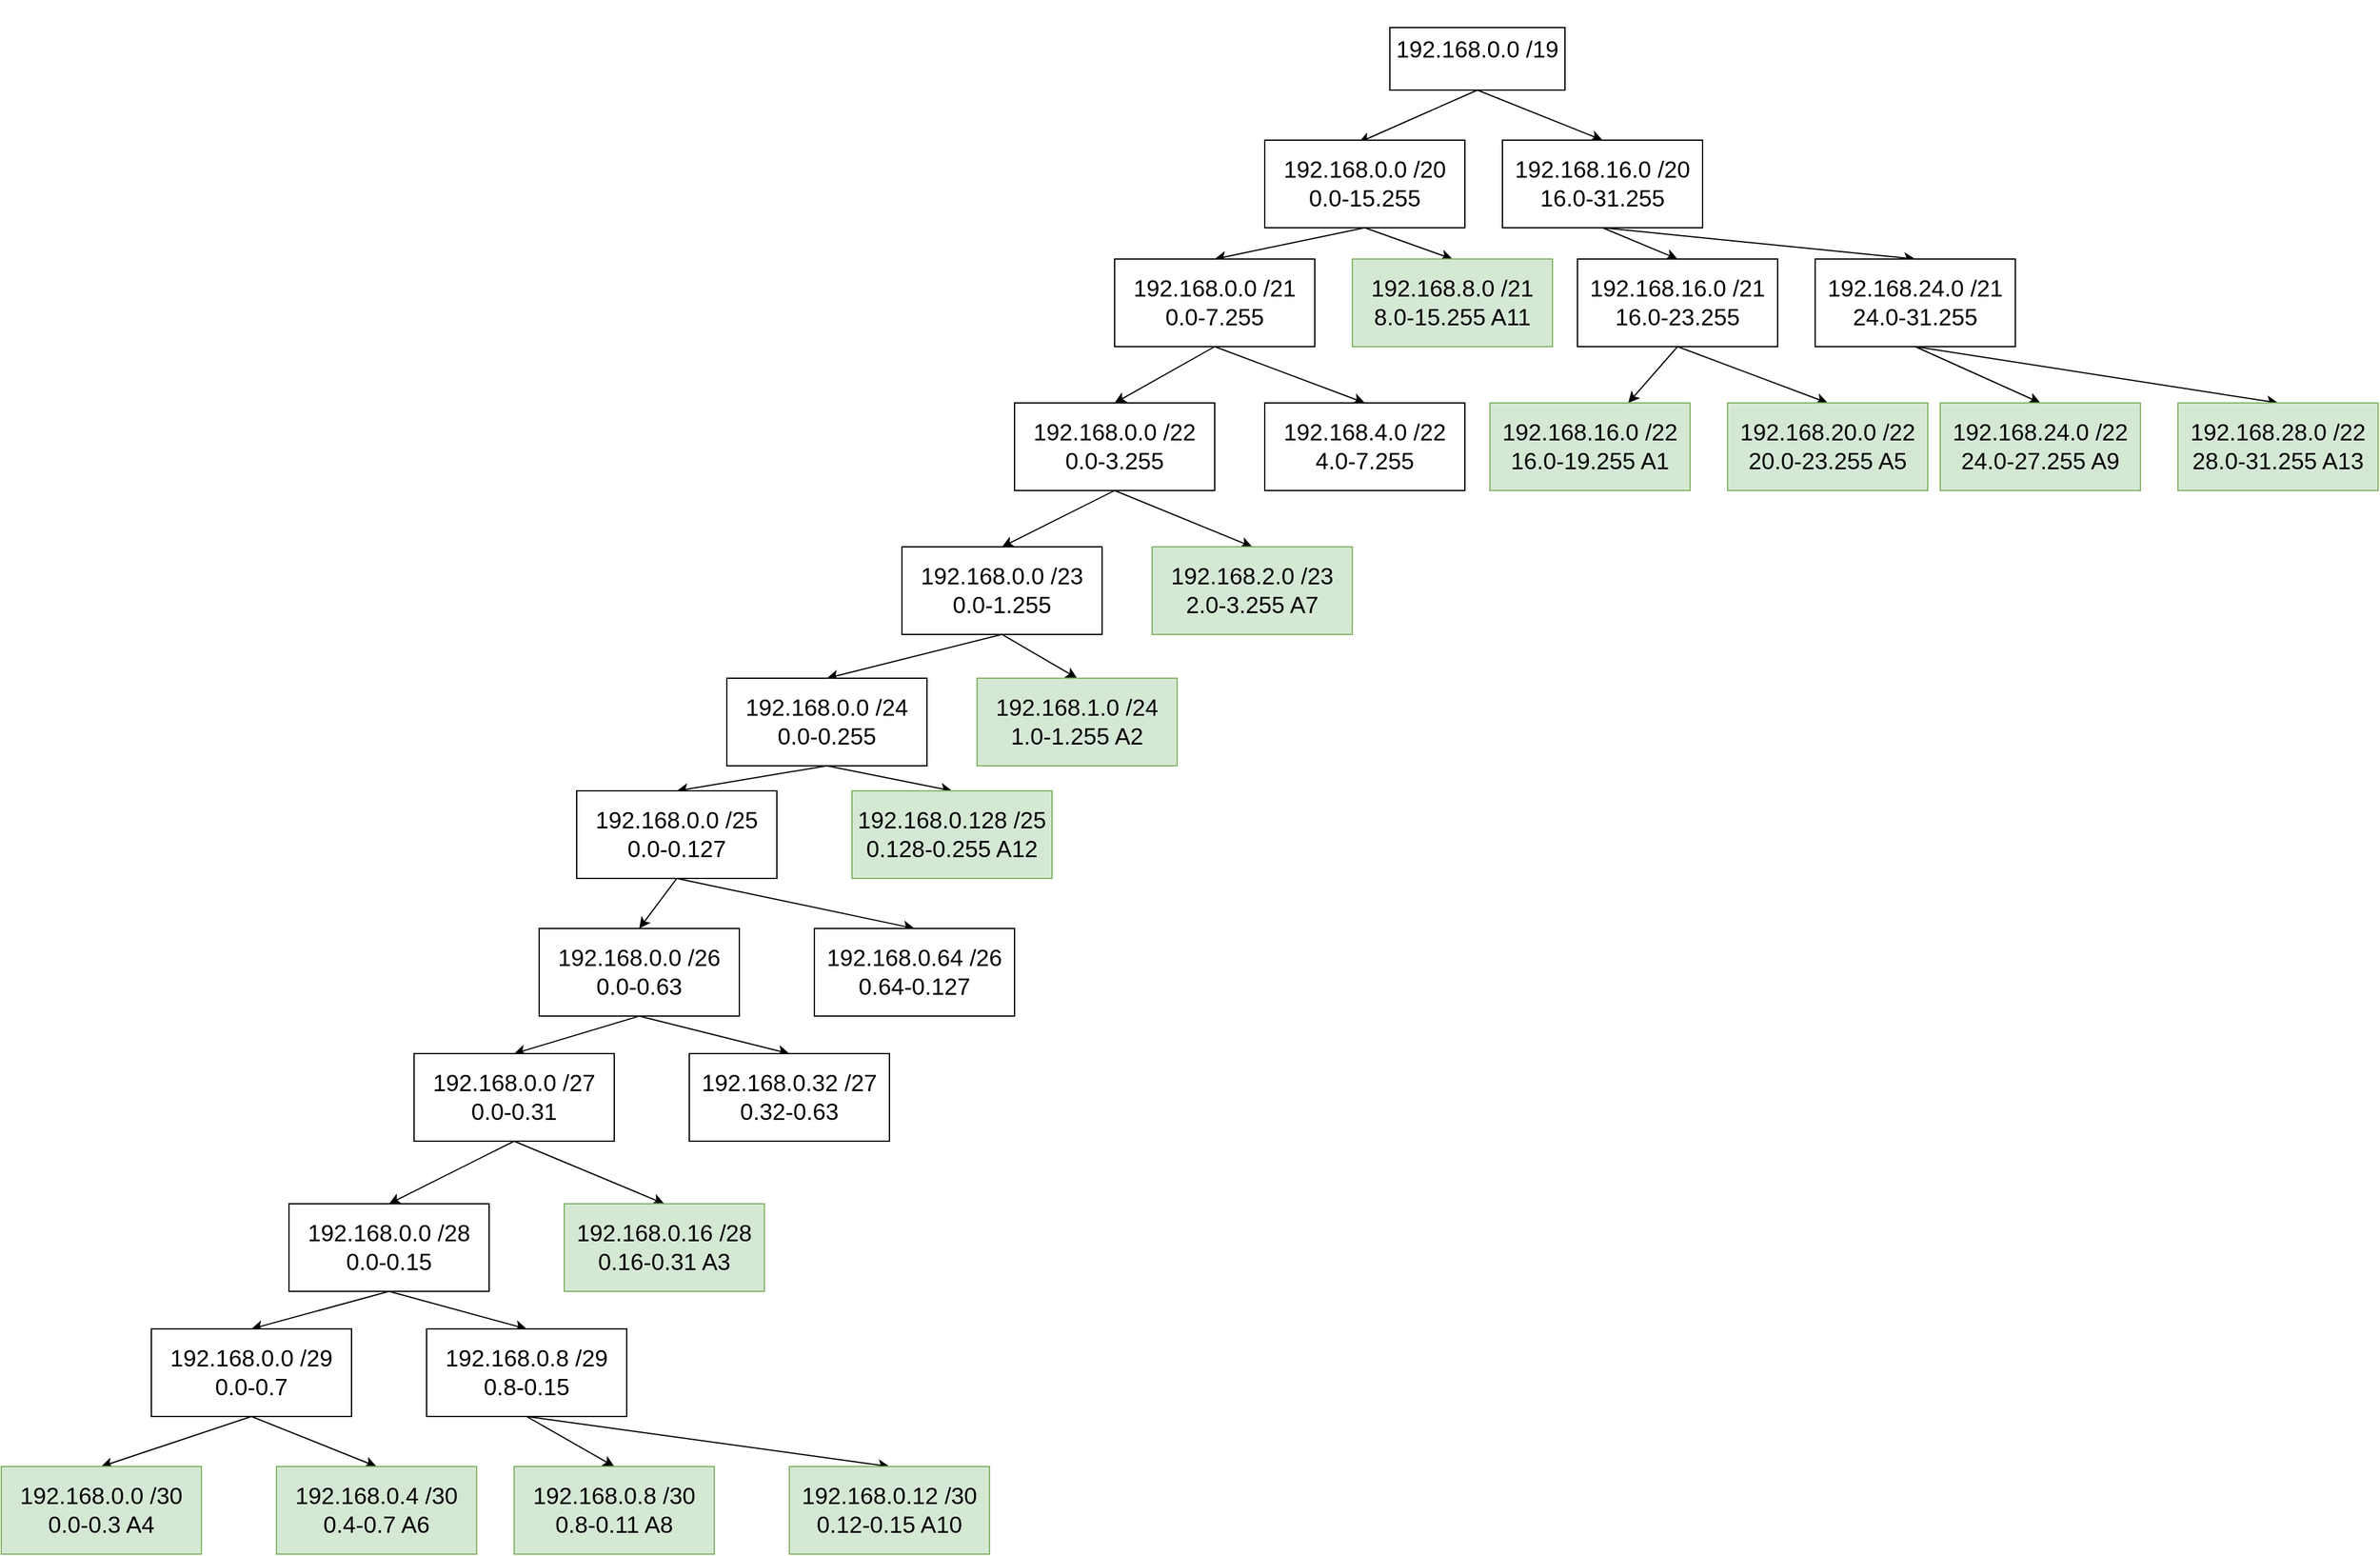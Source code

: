 <mxfile version="13.10.2" type="device"><diagram id="v6zsZ01in4KbDRS-H-EW" name="Page-1"><mxGraphModel dx="3730" dy="1046" grid="1" gridSize="10" guides="1" tooltips="1" connect="1" arrows="1" fold="1" page="1" pageScale="1" pageWidth="1654" pageHeight="1169" math="0" shadow="0"><root><mxCell id="0"/><mxCell id="1" parent="0"/><mxCell id="rrj9yhCZfREPDko59y9j-14" style="edgeStyle=none;rounded=0;orthogonalLoop=1;jettySize=auto;html=1;exitX=0.5;exitY=1;exitDx=0;exitDy=0;entryX=0.47;entryY=0.026;entryDx=0;entryDy=0;entryPerimeter=0;" edge="1" parent="1" source="rrj9yhCZfREPDko59y9j-2" target="rrj9yhCZfREPDko59y9j-3"><mxGeometry relative="1" as="geometry"/></mxCell><mxCell id="rrj9yhCZfREPDko59y9j-15" style="edgeStyle=none;rounded=0;orthogonalLoop=1;jettySize=auto;html=1;exitX=0.5;exitY=1;exitDx=0;exitDy=0;entryX=0.5;entryY=0;entryDx=0;entryDy=0;" edge="1" parent="1" source="rrj9yhCZfREPDko59y9j-2" target="rrj9yhCZfREPDko59y9j-6"><mxGeometry relative="1" as="geometry"/></mxCell><mxCell id="rrj9yhCZfREPDko59y9j-2" value="&#10;&#10;&lt;b style=&quot;font-weight: normal&quot; id=&quot;docs-internal-guid-136584d4-7fff-5681-a6a7-345d150b632f&quot;&gt;&lt;p dir=&quot;ltr&quot; style=&quot;line-height: 1.2 ; margin-top: 0pt ; margin-bottom: 0pt&quot;&gt;&lt;span style=&quot;font-size: 14pt; font-family: arial; color: rgb(0, 0, 0); background-color: transparent; font-weight: 400; font-style: normal; font-variant: normal; text-decoration: none; vertical-align: baseline;&quot;&gt;192.168.0.0 /19&lt;/span&gt;&lt;/p&gt;&lt;/b&gt;&lt;br class=&quot;Apple-interchange-newline&quot;&gt;&#10;&#10;" style="rounded=0;whiteSpace=wrap;html=1;" vertex="1" parent="1"><mxGeometry x="150" y="600" width="140" height="50" as="geometry"/></mxCell><mxCell id="rrj9yhCZfREPDko59y9j-21" style="edgeStyle=none;rounded=0;orthogonalLoop=1;jettySize=auto;html=1;exitX=0.5;exitY=1;exitDx=0;exitDy=0;entryX=0.5;entryY=0;entryDx=0;entryDy=0;" edge="1" parent="1" source="rrj9yhCZfREPDko59y9j-3" target="rrj9yhCZfREPDko59y9j-17"><mxGeometry relative="1" as="geometry"/></mxCell><mxCell id="rrj9yhCZfREPDko59y9j-23" style="edgeStyle=none;rounded=0;orthogonalLoop=1;jettySize=auto;html=1;exitX=0.5;exitY=1;exitDx=0;exitDy=0;entryX=0.5;entryY=0;entryDx=0;entryDy=0;" edge="1" parent="1" source="rrj9yhCZfREPDko59y9j-3" target="rrj9yhCZfREPDko59y9j-16"><mxGeometry relative="1" as="geometry"/></mxCell><mxCell id="rrj9yhCZfREPDko59y9j-3" value="&lt;span id=&quot;docs-internal-guid-23e5d072-7fff-c329-c436-e227e0189d3c&quot;&gt;&lt;p dir=&quot;ltr&quot; style=&quot;line-height: 1.2 ; margin-top: 0pt ; margin-bottom: 0pt&quot;&gt;&lt;span style=&quot;font-size: 14pt ; font-family: &amp;#34;arial&amp;#34; ; background-color: transparent ; vertical-align: baseline&quot;&gt;192.168.0.0 /20&lt;/span&gt;&lt;/p&gt;&lt;p dir=&quot;ltr&quot; style=&quot;line-height: 1.2 ; margin-top: 0pt ; margin-bottom: 0pt&quot;&gt;&lt;span style=&quot;font-size: 14pt ; font-family: &amp;#34;arial&amp;#34; ; background-color: transparent ; vertical-align: baseline&quot;&gt;0.0-15.255&lt;/span&gt;&lt;/p&gt;&lt;/span&gt;" style="rounded=0;whiteSpace=wrap;html=1;" vertex="1" parent="1"><mxGeometry x="50" y="690" width="160" height="70" as="geometry"/></mxCell><mxCell id="rrj9yhCZfREPDko59y9j-22" style="edgeStyle=none;rounded=0;orthogonalLoop=1;jettySize=auto;html=1;exitX=0.5;exitY=1;exitDx=0;exitDy=0;entryX=0.5;entryY=0;entryDx=0;entryDy=0;" edge="1" parent="1" source="rrj9yhCZfREPDko59y9j-6" target="rrj9yhCZfREPDko59y9j-18"><mxGeometry relative="1" as="geometry"/></mxCell><mxCell id="rrj9yhCZfREPDko59y9j-25" style="edgeStyle=none;rounded=0;orthogonalLoop=1;jettySize=auto;html=1;exitX=0.5;exitY=1;exitDx=0;exitDy=0;entryX=0.5;entryY=0;entryDx=0;entryDy=0;" edge="1" parent="1" source="rrj9yhCZfREPDko59y9j-6" target="rrj9yhCZfREPDko59y9j-19"><mxGeometry relative="1" as="geometry"/></mxCell><mxCell id="rrj9yhCZfREPDko59y9j-6" value="&lt;span id=&quot;docs-internal-guid-23e5d072-7fff-c329-c436-e227e0189d3c&quot;&gt;&lt;p dir=&quot;ltr&quot; style=&quot;line-height: 1.2 ; text-align: center ; margin-top: 0pt ; margin-bottom: 0pt&quot;&gt;&lt;span style=&quot;font-size: 14pt ; font-family: &amp;#34;arial&amp;#34; ; color: rgb(0 , 0 , 0) ; background-color: transparent ; font-weight: 400 ; font-style: normal ; font-variant: normal ; text-decoration: none ; vertical-align: baseline&quot;&gt;192.168.16.0 /20&lt;/span&gt;&lt;/p&gt;&lt;p dir=&quot;ltr&quot; style=&quot;line-height: 1.2 ; margin-top: 0pt ; margin-bottom: 0pt&quot;&gt;&lt;span id=&quot;docs-internal-guid-e38ebdb8-7fff-88af-e156-6c112538895b&quot;&gt;&lt;/span&gt;&lt;/p&gt;&lt;p dir=&quot;ltr&quot; style=&quot;line-height: 1.2 ; text-align: center ; margin-top: 0pt ; margin-bottom: 0pt&quot;&gt;&lt;span style=&quot;font-size: 14pt ; font-family: &amp;#34;arial&amp;#34; ; color: rgb(0 , 0 , 0) ; background-color: transparent ; font-weight: 400 ; font-style: normal ; font-variant: normal ; text-decoration: none ; vertical-align: baseline&quot;&gt;16.0-31.255&lt;/span&gt;&lt;/p&gt;&lt;/span&gt;" style="rounded=0;whiteSpace=wrap;html=1;" vertex="1" parent="1"><mxGeometry x="240" y="690" width="160" height="70" as="geometry"/></mxCell><mxCell id="rrj9yhCZfREPDko59y9j-36" style="edgeStyle=none;rounded=0;orthogonalLoop=1;jettySize=auto;html=1;exitX=0.5;exitY=1;exitDx=0;exitDy=0;entryX=0.5;entryY=0;entryDx=0;entryDy=0;" edge="1" parent="1" source="rrj9yhCZfREPDko59y9j-16" target="rrj9yhCZfREPDko59y9j-35"><mxGeometry relative="1" as="geometry"/></mxCell><mxCell id="rrj9yhCZfREPDko59y9j-37" style="edgeStyle=none;rounded=0;orthogonalLoop=1;jettySize=auto;html=1;exitX=0.5;exitY=1;exitDx=0;exitDy=0;entryX=0.5;entryY=0;entryDx=0;entryDy=0;" edge="1" parent="1" source="rrj9yhCZfREPDko59y9j-16" target="rrj9yhCZfREPDko59y9j-34"><mxGeometry relative="1" as="geometry"/></mxCell><mxCell id="rrj9yhCZfREPDko59y9j-16" value="&lt;span id=&quot;docs-internal-guid-23e5d072-7fff-c329-c436-e227e0189d3c&quot;&gt;&lt;p dir=&quot;ltr&quot; style=&quot;line-height: 1.2 ; text-align: center ; margin-top: 0pt ; margin-bottom: 0pt&quot;&gt;&lt;span style=&quot;font-size: 14pt ; font-family: &amp;#34;arial&amp;#34; ; color: rgb(0 , 0 , 0) ; background-color: transparent ; font-weight: 400 ; font-style: normal ; font-variant: normal ; text-decoration: none ; vertical-align: baseline&quot;&gt;192.168.0.0 /21&lt;/span&gt;&lt;/p&gt;&lt;p dir=&quot;ltr&quot; style=&quot;line-height: 1.2 ; margin-top: 0pt ; margin-bottom: 0pt&quot;&gt;&lt;span id=&quot;docs-internal-guid-ec86de29-7fff-830b-ac8b-76ebc037f8a8&quot;&gt;&lt;/span&gt;&lt;/p&gt;&lt;p dir=&quot;ltr&quot; style=&quot;line-height: 1.2 ; text-align: center ; margin-top: 0pt ; margin-bottom: 0pt&quot;&gt;&lt;span style=&quot;font-size: 14pt ; font-family: &amp;#34;arial&amp;#34; ; color: rgb(0 , 0 , 0) ; background-color: transparent ; font-weight: 400 ; font-style: normal ; font-variant: normal ; text-decoration: none ; vertical-align: baseline&quot;&gt;0.0-7.255&lt;/span&gt;&lt;/p&gt;&lt;/span&gt;" style="rounded=0;whiteSpace=wrap;html=1;" vertex="1" parent="1"><mxGeometry x="-70" y="785" width="160" height="70" as="geometry"/></mxCell><mxCell id="rrj9yhCZfREPDko59y9j-17" value="&lt;span id=&quot;docs-internal-guid-23e5d072-7fff-c329-c436-e227e0189d3c&quot;&gt;&lt;p dir=&quot;ltr&quot; style=&quot;line-height: 1.2 ; text-align: center ; margin-top: 0pt ; margin-bottom: 0pt&quot;&gt;&lt;span style=&quot;font-size: 14pt ; font-family: &amp;#34;arial&amp;#34; ; color: rgb(0 , 0 , 0) ; background-color: transparent ; font-weight: 400 ; font-style: normal ; font-variant: normal ; text-decoration: none ; vertical-align: baseline&quot;&gt;192.168.8.0 /21&lt;/span&gt;&lt;/p&gt;&lt;p dir=&quot;ltr&quot; style=&quot;line-height: 1.2 ; text-align: center ; margin-top: 0pt ; margin-bottom: 0pt&quot;&gt;&lt;span id=&quot;docs-internal-guid-4a341d1a-7fff-9a65-0d10-34e42b8e871f&quot;&gt;&lt;/span&gt;&lt;/p&gt;&lt;p dir=&quot;ltr&quot; style=&quot;line-height: 1.2 ; text-align: center ; margin-top: 0pt ; margin-bottom: 0pt&quot;&gt;&lt;span style=&quot;font-size: 14pt ; font-family: &amp;#34;arial&amp;#34; ; color: rgb(0 , 0 , 0) ; background-color: transparent ; font-weight: 400 ; font-style: normal ; font-variant: normal ; text-decoration: none ; vertical-align: baseline&quot;&gt;8.0-15.255 &lt;/span&gt;&lt;span style=&quot;font-size: 14pt ; font-family: &amp;#34;arial&amp;#34; ; color: rgb(0 , 0 , 0) ; background-color: transparent ; font-weight: 400 ; font-style: normal ; font-variant: normal ; text-decoration: none ; vertical-align: baseline&quot;&gt;A11&lt;/span&gt;&lt;/p&gt;&lt;/span&gt;" style="rounded=0;whiteSpace=wrap;html=1;fillColor=#d5e8d4;strokeColor=#82b366;" vertex="1" parent="1"><mxGeometry x="120" y="785" width="160" height="70" as="geometry"/></mxCell><mxCell id="rrj9yhCZfREPDko59y9j-28" value="" style="edgeStyle=none;rounded=0;orthogonalLoop=1;jettySize=auto;html=1;exitX=0.5;exitY=1;exitDx=0;exitDy=0;" edge="1" parent="1" source="rrj9yhCZfREPDko59y9j-18" target="rrj9yhCZfREPDko59y9j-26"><mxGeometry relative="1" as="geometry"/></mxCell><mxCell id="rrj9yhCZfREPDko59y9j-29" style="edgeStyle=none;rounded=0;orthogonalLoop=1;jettySize=auto;html=1;exitX=0.5;exitY=1;exitDx=0;exitDy=0;entryX=0.5;entryY=0;entryDx=0;entryDy=0;" edge="1" parent="1" source="rrj9yhCZfREPDko59y9j-18" target="rrj9yhCZfREPDko59y9j-27"><mxGeometry relative="1" as="geometry"/></mxCell><mxCell id="rrj9yhCZfREPDko59y9j-18" value="&lt;span id=&quot;docs-internal-guid-23e5d072-7fff-c329-c436-e227e0189d3c&quot;&gt;&lt;p dir=&quot;ltr&quot; style=&quot;line-height: 1.2 ; text-align: center ; margin-top: 0pt ; margin-bottom: 0pt&quot;&gt;&lt;span style=&quot;font-size: 14pt ; font-family: &amp;#34;arial&amp;#34; ; color: rgb(0 , 0 , 0) ; background-color: transparent ; font-weight: 400 ; font-style: normal ; font-variant: normal ; text-decoration: none ; vertical-align: baseline&quot;&gt;192.168.16.0 /21&lt;/span&gt;&lt;/p&gt;&lt;p dir=&quot;ltr&quot; style=&quot;line-height: 1.2 ; margin-top: 0pt ; margin-bottom: 0pt&quot;&gt;&lt;span id=&quot;docs-internal-guid-ab0c755f-7fff-b2a5-604f-c7505c551d38&quot;&gt;&lt;/span&gt;&lt;/p&gt;&lt;p dir=&quot;ltr&quot; style=&quot;line-height: 1.2 ; text-align: center ; margin-top: 0pt ; margin-bottom: 0pt&quot;&gt;&lt;span style=&quot;font-size: 14pt ; font-family: &amp;#34;arial&amp;#34; ; color: rgb(0 , 0 , 0) ; background-color: transparent ; font-weight: 400 ; font-style: normal ; font-variant: normal ; text-decoration: none ; vertical-align: baseline&quot;&gt;16.0-23.255&lt;/span&gt;&lt;/p&gt;&lt;/span&gt;" style="rounded=0;whiteSpace=wrap;html=1;" vertex="1" parent="1"><mxGeometry x="300" y="785" width="160" height="70" as="geometry"/></mxCell><mxCell id="rrj9yhCZfREPDko59y9j-32" style="edgeStyle=none;rounded=0;orthogonalLoop=1;jettySize=auto;html=1;exitX=0.5;exitY=1;exitDx=0;exitDy=0;entryX=0.5;entryY=0;entryDx=0;entryDy=0;" edge="1" parent="1" source="rrj9yhCZfREPDko59y9j-19" target="rrj9yhCZfREPDko59y9j-30"><mxGeometry relative="1" as="geometry"/></mxCell><mxCell id="rrj9yhCZfREPDko59y9j-33" style="edgeStyle=none;rounded=0;orthogonalLoop=1;jettySize=auto;html=1;exitX=0.5;exitY=1;exitDx=0;exitDy=0;entryX=0.5;entryY=0;entryDx=0;entryDy=0;" edge="1" parent="1" source="rrj9yhCZfREPDko59y9j-19" target="rrj9yhCZfREPDko59y9j-31"><mxGeometry relative="1" as="geometry"/></mxCell><mxCell id="rrj9yhCZfREPDko59y9j-19" value="&lt;span id=&quot;docs-internal-guid-23e5d072-7fff-c329-c436-e227e0189d3c&quot;&gt;&lt;p dir=&quot;ltr&quot; style=&quot;line-height: 1.2 ; text-align: center ; margin-top: 0pt ; margin-bottom: 0pt&quot;&gt;&lt;span style=&quot;font-size: 14pt ; font-family: &amp;#34;arial&amp;#34; ; color: rgb(0 , 0 , 0) ; background-color: transparent ; font-weight: 400 ; font-style: normal ; font-variant: normal ; text-decoration: none ; vertical-align: baseline&quot;&gt;192.168.24.0 /21&lt;/span&gt;&lt;/p&gt;&lt;p dir=&quot;ltr&quot; style=&quot;line-height: 1.2 ; text-align: center ; margin-top: 0pt ; margin-bottom: 0pt&quot;&gt;&lt;span id=&quot;docs-internal-guid-90e7b270-7fff-ec37-d03b-91d252faadc7&quot;&gt;&lt;/span&gt;&lt;/p&gt;&lt;p dir=&quot;ltr&quot; style=&quot;line-height: 1.2 ; text-align: center ; margin-top: 0pt ; margin-bottom: 0pt&quot;&gt;&lt;span style=&quot;font-size: 14pt ; font-family: &amp;#34;arial&amp;#34; ; color: rgb(0 , 0 , 0) ; background-color: transparent ; font-weight: 400 ; font-style: normal ; font-variant: normal ; text-decoration: none ; vertical-align: baseline&quot;&gt;24.0-31.255&lt;/span&gt;&lt;/p&gt;&lt;/span&gt;" style="rounded=0;whiteSpace=wrap;html=1;" vertex="1" parent="1"><mxGeometry x="490" y="785" width="160" height="70" as="geometry"/></mxCell><mxCell id="rrj9yhCZfREPDko59y9j-26" value="&lt;span id=&quot;docs-internal-guid-23e5d072-7fff-c329-c436-e227e0189d3c&quot;&gt;&lt;p dir=&quot;ltr&quot; style=&quot;line-height: 1.2 ; text-align: center ; margin-top: 0pt ; margin-bottom: 0pt&quot;&gt;&lt;span style=&quot;font-size: 14pt ; font-family: &amp;#34;arial&amp;#34; ; color: rgb(0 , 0 , 0) ; background-color: transparent ; font-weight: 400 ; font-style: normal ; font-variant: normal ; text-decoration: none ; vertical-align: baseline&quot;&gt;192.168.16.0 /22&lt;/span&gt;&lt;/p&gt;&lt;p dir=&quot;ltr&quot; style=&quot;line-height: 1.2 ; text-align: center ; margin-top: 0pt ; margin-bottom: 0pt&quot;&gt;&lt;span id=&quot;docs-internal-guid-a7933150-7fff-4de2-78d1-e5f1ec4d433e&quot;&gt;&lt;/span&gt;&lt;/p&gt;&lt;p dir=&quot;ltr&quot; style=&quot;line-height: 1.2 ; text-align: center ; margin-top: 0pt ; margin-bottom: 0pt&quot;&gt;&lt;span style=&quot;font-size: 14pt ; font-family: &amp;#34;arial&amp;#34; ; color: rgb(0 , 0 , 0) ; background-color: transparent ; font-weight: 400 ; font-style: normal ; font-variant: normal ; text-decoration: none ; vertical-align: baseline&quot;&gt;16.0-19.255 A1&lt;/span&gt;&lt;/p&gt;&lt;/span&gt;" style="rounded=0;whiteSpace=wrap;html=1;fillColor=#d5e8d4;strokeColor=#82b366;" vertex="1" parent="1"><mxGeometry x="230" y="900" width="160" height="70" as="geometry"/></mxCell><mxCell id="rrj9yhCZfREPDko59y9j-27" value="&lt;span id=&quot;docs-internal-guid-23e5d072-7fff-c329-c436-e227e0189d3c&quot;&gt;&lt;p dir=&quot;ltr&quot; style=&quot;line-height: 1.2 ; text-align: center ; margin-top: 0pt ; margin-bottom: 0pt&quot;&gt;&lt;span style=&quot;font-size: 14pt ; font-family: &amp;#34;arial&amp;#34; ; color: rgb(0 , 0 , 0) ; background-color: transparent ; font-weight: 400 ; font-style: normal ; font-variant: normal ; text-decoration: none ; vertical-align: baseline&quot;&gt;192.168.20.0 /22&lt;/span&gt;&lt;/p&gt;&lt;p dir=&quot;ltr&quot; style=&quot;line-height: 1.2 ; text-align: center ; margin-top: 0pt ; margin-bottom: 0pt&quot;&gt;&lt;span id=&quot;docs-internal-guid-1e5588e8-7fff-658e-29a8-d1d7536ff368&quot;&gt;&lt;/span&gt;&lt;/p&gt;&lt;p dir=&quot;ltr&quot; style=&quot;line-height: 1.2 ; text-align: center ; margin-top: 0pt ; margin-bottom: 0pt&quot;&gt;&lt;span style=&quot;font-size: 14pt ; font-family: &amp;#34;arial&amp;#34; ; color: rgb(0 , 0 , 0) ; background-color: transparent ; font-weight: 400 ; font-style: normal ; font-variant: normal ; text-decoration: none ; vertical-align: baseline&quot;&gt;20.0-23.255 A5&lt;/span&gt;&lt;/p&gt;&lt;/span&gt;" style="rounded=0;whiteSpace=wrap;html=1;fillColor=#d5e8d4;strokeColor=#82b366;" vertex="1" parent="1"><mxGeometry x="420" y="900" width="160" height="70" as="geometry"/></mxCell><mxCell id="rrj9yhCZfREPDko59y9j-30" value="&lt;span id=&quot;docs-internal-guid-23e5d072-7fff-c329-c436-e227e0189d3c&quot;&gt;&lt;p dir=&quot;ltr&quot; style=&quot;line-height: 1.2 ; text-align: center ; margin-top: 0pt ; margin-bottom: 0pt&quot;&gt;&lt;span style=&quot;font-size: 14pt ; font-family: &amp;#34;arial&amp;#34; ; color: rgb(0 , 0 , 0) ; background-color: transparent ; font-weight: 400 ; font-style: normal ; font-variant: normal ; text-decoration: none ; vertical-align: baseline&quot;&gt;192.168.24.0 /22&lt;/span&gt;&lt;/p&gt;&lt;p dir=&quot;ltr&quot; style=&quot;line-height: 1.2 ; text-align: center ; margin-top: 0pt ; margin-bottom: 0pt&quot;&gt;&lt;span id=&quot;docs-internal-guid-7001a1a1-7fff-7bfe-9b63-08a55c59ae64&quot;&gt;&lt;/span&gt;&lt;/p&gt;&lt;p dir=&quot;ltr&quot; style=&quot;line-height: 1.2 ; text-align: center ; margin-top: 0pt ; margin-bottom: 0pt&quot;&gt;&lt;span style=&quot;font-size: 14pt ; font-family: &amp;#34;arial&amp;#34; ; color: rgb(0 , 0 , 0) ; background-color: transparent ; font-weight: 400 ; font-style: normal ; font-variant: normal ; text-decoration: none ; vertical-align: baseline&quot;&gt;24.0-27.255 A9&lt;/span&gt;&lt;/p&gt;&lt;/span&gt;" style="rounded=0;whiteSpace=wrap;html=1;fillColor=#d5e8d4;strokeColor=#82b366;" vertex="1" parent="1"><mxGeometry x="590" y="900" width="160" height="70" as="geometry"/></mxCell><mxCell id="rrj9yhCZfREPDko59y9j-31" value="&lt;span id=&quot;docs-internal-guid-23e5d072-7fff-c329-c436-e227e0189d3c&quot;&gt;&lt;p dir=&quot;ltr&quot; style=&quot;line-height: 1.2 ; text-align: center ; margin-top: 0pt ; margin-bottom: 0pt&quot;&gt;&lt;span style=&quot;font-size: 14pt ; font-family: &amp;#34;arial&amp;#34; ; color: rgb(0 , 0 , 0) ; background-color: transparent ; font-weight: 400 ; font-style: normal ; font-variant: normal ; text-decoration: none ; vertical-align: baseline&quot;&gt;192.168.28.0 /22&lt;/span&gt;&lt;/p&gt;&lt;p dir=&quot;ltr&quot; style=&quot;line-height: 1.2 ; text-align: center ; margin-top: 0pt ; margin-bottom: 0pt&quot;&gt;&lt;span id=&quot;docs-internal-guid-917b2173-7fff-9b6d-4603-6e34bd4c5d51&quot;&gt;&lt;/span&gt;&lt;/p&gt;&lt;p dir=&quot;ltr&quot; style=&quot;line-height: 1.2 ; text-align: center ; margin-top: 0pt ; margin-bottom: 0pt&quot;&gt;&lt;span style=&quot;font-size: 14pt ; font-family: &amp;#34;arial&amp;#34; ; color: rgb(0 , 0 , 0) ; background-color: transparent ; font-weight: 400 ; font-style: normal ; font-variant: normal ; text-decoration: none ; vertical-align: baseline&quot;&gt;28.0-31.255 A13&lt;/span&gt;&lt;/p&gt;&lt;/span&gt;" style="rounded=0;whiteSpace=wrap;html=1;fillColor=#d5e8d4;strokeColor=#82b366;" vertex="1" parent="1"><mxGeometry x="780" y="900" width="160" height="70" as="geometry"/></mxCell><mxCell id="rrj9yhCZfREPDko59y9j-34" value="&lt;span id=&quot;docs-internal-guid-23e5d072-7fff-c329-c436-e227e0189d3c&quot;&gt;&lt;p dir=&quot;ltr&quot; style=&quot;line-height: 1.2 ; text-align: center ; margin-top: 0pt ; margin-bottom: 0pt&quot;&gt;&lt;span style=&quot;font-size: 14pt ; font-family: &amp;#34;arial&amp;#34; ; color: rgb(0 , 0 , 0) ; background-color: transparent ; font-weight: 400 ; font-style: normal ; font-variant: normal ; text-decoration: none ; vertical-align: baseline&quot;&gt;192.168.4.0 /22&lt;/span&gt;&lt;/p&gt;&lt;p dir=&quot;ltr&quot; style=&quot;line-height: 1.2 ; text-align: center ; margin-top: 0pt ; margin-bottom: 0pt&quot;&gt;&lt;span id=&quot;docs-internal-guid-cf8e63a7-7fff-1d49-4801-286711bb32c4&quot;&gt;&lt;/span&gt;&lt;/p&gt;&lt;p dir=&quot;ltr&quot; style=&quot;line-height: 1.2 ; text-align: center ; margin-top: 0pt ; margin-bottom: 0pt&quot;&gt;&lt;span style=&quot;font-size: 14pt ; font-family: &amp;#34;arial&amp;#34; ; color: rgb(0 , 0 , 0) ; background-color: transparent ; font-weight: 400 ; font-style: normal ; font-variant: normal ; text-decoration: none ; vertical-align: baseline&quot;&gt;4.0-7.255&lt;/span&gt;&lt;/p&gt;&lt;/span&gt;" style="rounded=0;whiteSpace=wrap;html=1;" vertex="1" parent="1"><mxGeometry x="50" y="900" width="160" height="70" as="geometry"/></mxCell><mxCell id="rrj9yhCZfREPDko59y9j-41" style="edgeStyle=none;rounded=0;orthogonalLoop=1;jettySize=auto;html=1;exitX=0.5;exitY=1;exitDx=0;exitDy=0;entryX=0.5;entryY=0;entryDx=0;entryDy=0;" edge="1" parent="1" source="rrj9yhCZfREPDko59y9j-35" target="rrj9yhCZfREPDko59y9j-40"><mxGeometry relative="1" as="geometry"/></mxCell><mxCell id="rrj9yhCZfREPDko59y9j-35" value="&lt;span id=&quot;docs-internal-guid-23e5d072-7fff-c329-c436-e227e0189d3c&quot;&gt;&lt;p dir=&quot;ltr&quot; style=&quot;line-height: 1.2 ; text-align: center ; margin-top: 0pt ; margin-bottom: 0pt&quot;&gt;&lt;span style=&quot;font-size: 14pt ; font-family: &amp;#34;arial&amp;#34; ; color: rgb(0 , 0 , 0) ; background-color: transparent ; font-weight: 400 ; font-style: normal ; font-variant: normal ; text-decoration: none ; vertical-align: baseline&quot;&gt;192.168.0.0 /22&lt;/span&gt;&lt;/p&gt;&lt;p dir=&quot;ltr&quot; style=&quot;line-height: 1.2 ; text-align: center ; margin-top: 0pt ; margin-bottom: 0pt&quot;&gt;&lt;span id=&quot;docs-internal-guid-2cc09764-7fff-00d7-75cc-f162eb8e091c&quot;&gt;&lt;/span&gt;&lt;/p&gt;&lt;p dir=&quot;ltr&quot; style=&quot;line-height: 1.2 ; text-align: center ; margin-top: 0pt ; margin-bottom: 0pt&quot;&gt;&lt;span style=&quot;font-size: 14pt ; font-family: &amp;#34;arial&amp;#34; ; color: rgb(0 , 0 , 0) ; background-color: transparent ; font-weight: 400 ; font-style: normal ; font-variant: normal ; text-decoration: none ; vertical-align: baseline&quot;&gt;0.0-3.255&lt;/span&gt;&lt;/p&gt;&lt;/span&gt;" style="rounded=0;whiteSpace=wrap;html=1;" vertex="1" parent="1"><mxGeometry x="-150" y="900" width="160" height="70" as="geometry"/></mxCell><mxCell id="rrj9yhCZfREPDko59y9j-38" style="edgeStyle=none;rounded=0;orthogonalLoop=1;jettySize=auto;html=1;exitX=0.5;exitY=1;exitDx=0;exitDy=0;entryX=0.5;entryY=0;entryDx=0;entryDy=0;" edge="1" parent="1" target="rrj9yhCZfREPDko59y9j-39" source="rrj9yhCZfREPDko59y9j-35"><mxGeometry relative="1" as="geometry"><mxPoint x="-80" y="970.0" as="sourcePoint"/></mxGeometry></mxCell><mxCell id="rrj9yhCZfREPDko59y9j-39" value="&lt;span id=&quot;docs-internal-guid-23e5d072-7fff-c329-c436-e227e0189d3c&quot;&gt;&lt;p dir=&quot;ltr&quot; style=&quot;line-height: 1.2 ; text-align: center ; margin-top: 0pt ; margin-bottom: 0pt&quot;&gt;&lt;span style=&quot;font-size: 14pt ; font-family: &amp;#34;arial&amp;#34; ; color: rgb(0 , 0 , 0) ; background-color: transparent ; font-weight: 400 ; font-style: normal ; font-variant: normal ; text-decoration: none ; vertical-align: baseline&quot;&gt;192.168.2.0 /23&lt;/span&gt;&lt;/p&gt;&lt;p dir=&quot;ltr&quot; style=&quot;line-height: 1.2 ; text-align: center ; margin-top: 0pt ; margin-bottom: 0pt&quot;&gt;&lt;span id=&quot;docs-internal-guid-7c7cf6bd-7fff-ace3-0068-30ef0b36855a&quot;&gt;&lt;/span&gt;&lt;/p&gt;&lt;p dir=&quot;ltr&quot; style=&quot;line-height: 1.2 ; text-align: center ; margin-top: 0pt ; margin-bottom: 0pt&quot;&gt;&lt;span style=&quot;font-size: 14pt ; font-family: &amp;#34;arial&amp;#34; ; color: rgb(0 , 0 , 0) ; background-color: transparent ; font-weight: 400 ; font-style: normal ; font-variant: normal ; text-decoration: none ; vertical-align: baseline&quot;&gt;2.0-3.255 A7&lt;/span&gt;&lt;/p&gt;&lt;/span&gt;" style="rounded=0;whiteSpace=wrap;html=1;fillColor=#d5e8d4;strokeColor=#82b366;" vertex="1" parent="1"><mxGeometry x="-40" y="1015" width="160" height="70" as="geometry"/></mxCell><mxCell id="rrj9yhCZfREPDko59y9j-44" style="edgeStyle=none;rounded=0;orthogonalLoop=1;jettySize=auto;html=1;exitX=0.5;exitY=1;exitDx=0;exitDy=0;entryX=0.5;entryY=0;entryDx=0;entryDy=0;" edge="1" parent="1" source="rrj9yhCZfREPDko59y9j-40" target="rrj9yhCZfREPDko59y9j-43"><mxGeometry relative="1" as="geometry"/></mxCell><mxCell id="rrj9yhCZfREPDko59y9j-45" style="edgeStyle=none;rounded=0;orthogonalLoop=1;jettySize=auto;html=1;exitX=0.5;exitY=1;exitDx=0;exitDy=0;entryX=0.5;entryY=0;entryDx=0;entryDy=0;" edge="1" parent="1" source="rrj9yhCZfREPDko59y9j-40" target="rrj9yhCZfREPDko59y9j-42"><mxGeometry relative="1" as="geometry"/></mxCell><mxCell id="rrj9yhCZfREPDko59y9j-40" value="&lt;span id=&quot;docs-internal-guid-23e5d072-7fff-c329-c436-e227e0189d3c&quot;&gt;&lt;p dir=&quot;ltr&quot; style=&quot;line-height: 1.2 ; text-align: center ; margin-top: 0pt ; margin-bottom: 0pt&quot;&gt;&lt;span style=&quot;font-size: 14pt ; font-family: &amp;#34;arial&amp;#34; ; color: rgb(0 , 0 , 0) ; background-color: transparent ; font-weight: 400 ; font-style: normal ; font-variant: normal ; text-decoration: none ; vertical-align: baseline&quot;&gt;192.168.0.0 /23&lt;/span&gt;&lt;/p&gt;&lt;p dir=&quot;ltr&quot; style=&quot;line-height: 1.2 ; text-align: center ; margin-top: 0pt ; margin-bottom: 0pt&quot;&gt;&lt;span id=&quot;docs-internal-guid-0ed17134-7fff-72ff-0364-f03842c0e49a&quot;&gt;&lt;/span&gt;&lt;/p&gt;&lt;p dir=&quot;ltr&quot; style=&quot;line-height: 1.2 ; text-align: center ; margin-top: 0pt ; margin-bottom: 0pt&quot;&gt;&lt;span style=&quot;font-size: 14pt ; font-family: &amp;#34;arial&amp;#34; ; color: rgb(0 , 0 , 0) ; background-color: transparent ; font-weight: 400 ; font-style: normal ; font-variant: normal ; text-decoration: none ; vertical-align: baseline&quot;&gt;0.0-1.255&lt;/span&gt;&lt;/p&gt;&lt;/span&gt;" style="rounded=0;whiteSpace=wrap;html=1;" vertex="1" parent="1"><mxGeometry x="-240" y="1015" width="160" height="70" as="geometry"/></mxCell><mxCell id="rrj9yhCZfREPDko59y9j-42" value="&lt;span id=&quot;docs-internal-guid-23e5d072-7fff-c329-c436-e227e0189d3c&quot;&gt;&lt;p dir=&quot;ltr&quot; style=&quot;line-height: 1.2 ; text-align: center ; margin-top: 0pt ; margin-bottom: 0pt&quot;&gt;&lt;span style=&quot;font-size: 14pt ; font-family: &amp;#34;arial&amp;#34; ; color: rgb(0 , 0 , 0) ; background-color: transparent ; font-weight: 400 ; font-style: normal ; font-variant: normal ; text-decoration: none ; vertical-align: baseline&quot;&gt;192.168.1.0 /24&lt;/span&gt;&lt;/p&gt;&lt;p dir=&quot;ltr&quot; style=&quot;line-height: 1.2 ; text-align: center ; margin-top: 0pt ; margin-bottom: 0pt&quot;&gt;&lt;span id=&quot;docs-internal-guid-60338541-7fff-b53d-f2f5-642b80a3d094&quot;&gt;&lt;/span&gt;&lt;/p&gt;&lt;p dir=&quot;ltr&quot; style=&quot;line-height: 1.2 ; text-align: center ; margin-top: 0pt ; margin-bottom: 0pt&quot;&gt;&lt;span style=&quot;font-size: 14pt ; font-family: &amp;#34;arial&amp;#34; ; color: rgb(0 , 0 , 0) ; background-color: transparent ; font-weight: 400 ; font-style: normal ; font-variant: normal ; text-decoration: none ; vertical-align: baseline&quot;&gt;1.0-1.255 A2&lt;/span&gt;&lt;/p&gt;&lt;/span&gt;" style="rounded=0;whiteSpace=wrap;html=1;fillColor=#d5e8d4;strokeColor=#82b366;" vertex="1" parent="1"><mxGeometry x="-180" y="1120" width="160" height="70" as="geometry"/></mxCell><mxCell id="rrj9yhCZfREPDko59y9j-48" style="edgeStyle=none;rounded=0;orthogonalLoop=1;jettySize=auto;html=1;exitX=0.5;exitY=1;exitDx=0;exitDy=0;entryX=0.5;entryY=0;entryDx=0;entryDy=0;" edge="1" parent="1" source="rrj9yhCZfREPDko59y9j-43" target="rrj9yhCZfREPDko59y9j-46"><mxGeometry relative="1" as="geometry"/></mxCell><mxCell id="rrj9yhCZfREPDko59y9j-49" style="edgeStyle=none;rounded=0;orthogonalLoop=1;jettySize=auto;html=1;exitX=0.5;exitY=1;exitDx=0;exitDy=0;entryX=0.5;entryY=0;entryDx=0;entryDy=0;" edge="1" parent="1" source="rrj9yhCZfREPDko59y9j-43" target="rrj9yhCZfREPDko59y9j-47"><mxGeometry relative="1" as="geometry"/></mxCell><mxCell id="rrj9yhCZfREPDko59y9j-43" value="&lt;span id=&quot;docs-internal-guid-23e5d072-7fff-c329-c436-e227e0189d3c&quot;&gt;&lt;p dir=&quot;ltr&quot; style=&quot;line-height: 1.2 ; text-align: center ; margin-top: 0pt ; margin-bottom: 0pt&quot;&gt;&lt;span style=&quot;font-size: 14pt ; font-family: &amp;#34;arial&amp;#34; ; color: rgb(0 , 0 , 0) ; background-color: transparent ; font-weight: 400 ; font-style: normal ; font-variant: normal ; text-decoration: none ; vertical-align: baseline&quot;&gt;192.168.0.0 /24&lt;/span&gt;&lt;/p&gt;&lt;p dir=&quot;ltr&quot; style=&quot;line-height: 1.2 ; text-align: center ; margin-top: 0pt ; margin-bottom: 0pt&quot;&gt;&lt;span id=&quot;docs-internal-guid-9cf9fb13-7fff-958d-df42-373b89937aef&quot;&gt;&lt;/span&gt;&lt;/p&gt;&lt;p dir=&quot;ltr&quot; style=&quot;line-height: 1.2 ; text-align: center ; margin-top: 0pt ; margin-bottom: 0pt&quot;&gt;&lt;span style=&quot;font-size: 14pt ; font-family: &amp;#34;arial&amp;#34; ; color: rgb(0 , 0 , 0) ; background-color: transparent ; font-weight: 400 ; font-style: normal ; font-variant: normal ; text-decoration: none ; vertical-align: baseline&quot;&gt;0.0-0.255&lt;/span&gt;&lt;/p&gt;&lt;/span&gt;" style="rounded=0;whiteSpace=wrap;html=1;" vertex="1" parent="1"><mxGeometry x="-380" y="1120" width="160" height="70" as="geometry"/></mxCell><mxCell id="rrj9yhCZfREPDko59y9j-52" style="edgeStyle=none;rounded=0;orthogonalLoop=1;jettySize=auto;html=1;exitX=0.5;exitY=1;exitDx=0;exitDy=0;entryX=0.5;entryY=0;entryDx=0;entryDy=0;" edge="1" parent="1" source="rrj9yhCZfREPDko59y9j-46" target="rrj9yhCZfREPDko59y9j-51"><mxGeometry relative="1" as="geometry"/></mxCell><mxCell id="rrj9yhCZfREPDko59y9j-53" style="edgeStyle=none;rounded=0;orthogonalLoop=1;jettySize=auto;html=1;exitX=0.5;exitY=1;exitDx=0;exitDy=0;entryX=0.5;entryY=0;entryDx=0;entryDy=0;" edge="1" parent="1" source="rrj9yhCZfREPDko59y9j-46" target="rrj9yhCZfREPDko59y9j-50"><mxGeometry relative="1" as="geometry"/></mxCell><mxCell id="rrj9yhCZfREPDko59y9j-46" value="&lt;span id=&quot;docs-internal-guid-23e5d072-7fff-c329-c436-e227e0189d3c&quot;&gt;&lt;p dir=&quot;ltr&quot; style=&quot;line-height: 1.2 ; text-align: center ; margin-top: 0pt ; margin-bottom: 0pt&quot;&gt;&lt;span style=&quot;font-size: 14pt ; font-family: &amp;#34;arial&amp;#34; ; color: rgb(0 , 0 , 0) ; background-color: transparent ; font-weight: 400 ; font-style: normal ; font-variant: normal ; text-decoration: none ; vertical-align: baseline&quot;&gt;192.168.0.0 /25&lt;/span&gt;&lt;/p&gt;&lt;p dir=&quot;ltr&quot; style=&quot;line-height: 1.2 ; text-align: center ; margin-top: 0pt ; margin-bottom: 0pt&quot;&gt;&lt;span id=&quot;docs-internal-guid-5edcc6e0-7fff-13bf-7649-5f5e81258c8a&quot;&gt;&lt;/span&gt;&lt;/p&gt;&lt;p dir=&quot;ltr&quot; style=&quot;line-height: 1.2 ; text-align: center ; margin-top: 0pt ; margin-bottom: 0pt&quot;&gt;&lt;span style=&quot;font-size: 14pt ; font-family: &amp;#34;arial&amp;#34; ; color: rgb(0 , 0 , 0) ; background-color: transparent ; font-weight: 400 ; font-style: normal ; font-variant: normal ; text-decoration: none ; vertical-align: baseline&quot;&gt;0.0-0.127&lt;/span&gt;&lt;/p&gt;&lt;/span&gt;" style="rounded=0;whiteSpace=wrap;html=1;" vertex="1" parent="1"><mxGeometry x="-500" y="1210" width="160" height="70" as="geometry"/></mxCell><mxCell id="rrj9yhCZfREPDko59y9j-47" value="&lt;span id=&quot;docs-internal-guid-23e5d072-7fff-c329-c436-e227e0189d3c&quot;&gt;&lt;p dir=&quot;ltr&quot; style=&quot;line-height: 1.2 ; text-align: center ; margin-top: 0pt ; margin-bottom: 0pt&quot;&gt;&lt;span style=&quot;font-size: 14pt ; font-family: &amp;#34;arial&amp;#34; ; color: rgb(0 , 0 , 0) ; background-color: transparent ; font-weight: 400 ; font-style: normal ; font-variant: normal ; text-decoration: none ; vertical-align: baseline&quot;&gt;192.168.0.128 /25&lt;/span&gt;&lt;/p&gt;&lt;p dir=&quot;ltr&quot; style=&quot;line-height: 1.2 ; text-align: center ; margin-top: 0pt ; margin-bottom: 0pt&quot;&gt;&lt;span id=&quot;docs-internal-guid-b166ec74-7fff-2b09-e3ae-b7b87c225f81&quot;&gt;&lt;/span&gt;&lt;/p&gt;&lt;p dir=&quot;ltr&quot; style=&quot;line-height: 1.2 ; text-align: center ; margin-top: 0pt ; margin-bottom: 0pt&quot;&gt;&lt;span style=&quot;font-size: 14pt ; font-family: &amp;#34;arial&amp;#34; ; color: rgb(0 , 0 , 0) ; background-color: transparent ; font-weight: 400 ; font-style: normal ; font-variant: normal ; text-decoration: none ; vertical-align: baseline&quot;&gt;0.128-0.255 A12&lt;/span&gt;&lt;/p&gt;&lt;/span&gt;" style="rounded=0;whiteSpace=wrap;html=1;fillColor=#d5e8d4;strokeColor=#82b366;" vertex="1" parent="1"><mxGeometry x="-280" y="1210" width="160" height="70" as="geometry"/></mxCell><mxCell id="rrj9yhCZfREPDko59y9j-64" style="edgeStyle=none;rounded=0;orthogonalLoop=1;jettySize=auto;html=1;exitX=0.5;exitY=1;exitDx=0;exitDy=0;entryX=0.5;entryY=0;entryDx=0;entryDy=0;" edge="1" parent="1" source="rrj9yhCZfREPDko59y9j-50" target="rrj9yhCZfREPDko59y9j-54"><mxGeometry relative="1" as="geometry"/></mxCell><mxCell id="rrj9yhCZfREPDko59y9j-65" style="edgeStyle=none;rounded=0;orthogonalLoop=1;jettySize=auto;html=1;exitX=0.5;exitY=1;exitDx=0;exitDy=0;entryX=0.5;entryY=0;entryDx=0;entryDy=0;" edge="1" parent="1" source="rrj9yhCZfREPDko59y9j-50" target="rrj9yhCZfREPDko59y9j-55"><mxGeometry relative="1" as="geometry"/></mxCell><mxCell id="rrj9yhCZfREPDko59y9j-50" value="&lt;span id=&quot;docs-internal-guid-23e5d072-7fff-c329-c436-e227e0189d3c&quot;&gt;&lt;p dir=&quot;ltr&quot; style=&quot;line-height: 1.2 ; text-align: center ; margin-top: 0pt ; margin-bottom: 0pt&quot;&gt;&lt;span style=&quot;font-size: 14pt ; font-family: &amp;#34;arial&amp;#34; ; color: rgb(0 , 0 , 0) ; background-color: transparent ; font-weight: 400 ; font-style: normal ; font-variant: normal ; text-decoration: none ; vertical-align: baseline&quot;&gt;192.168.0.0 /26&lt;/span&gt;&lt;/p&gt;&lt;p dir=&quot;ltr&quot; style=&quot;line-height: 1.2 ; text-align: center ; margin-top: 0pt ; margin-bottom: 0pt&quot;&gt;&lt;span id=&quot;docs-internal-guid-07feca2d-7fff-428c-2297-3acc86c0f010&quot;&gt;&lt;/span&gt;&lt;/p&gt;&lt;p dir=&quot;ltr&quot; style=&quot;line-height: 1.2 ; text-align: center ; margin-top: 0pt ; margin-bottom: 0pt&quot;&gt;&lt;span style=&quot;font-size: 14pt ; font-family: &amp;#34;arial&amp;#34; ; color: rgb(0 , 0 , 0) ; background-color: transparent ; font-weight: 400 ; font-style: normal ; font-variant: normal ; text-decoration: none ; vertical-align: baseline&quot;&gt;0.0-0.63&lt;/span&gt;&lt;/p&gt;&lt;/span&gt;" style="rounded=0;whiteSpace=wrap;html=1;" vertex="1" parent="1"><mxGeometry x="-530" y="1320" width="160" height="70" as="geometry"/></mxCell><mxCell id="rrj9yhCZfREPDko59y9j-51" value="&lt;span id=&quot;docs-internal-guid-23e5d072-7fff-c329-c436-e227e0189d3c&quot;&gt;&lt;p dir=&quot;ltr&quot; style=&quot;line-height: 1.2 ; text-align: center ; margin-top: 0pt ; margin-bottom: 0pt&quot;&gt;&lt;span style=&quot;font-size: 14pt ; font-family: &amp;#34;arial&amp;#34; ; color: rgb(0 , 0 , 0) ; background-color: transparent ; font-weight: 400 ; font-style: normal ; font-variant: normal ; text-decoration: none ; vertical-align: baseline&quot;&gt;192.168.0.64 /26&lt;/span&gt;&lt;/p&gt;&lt;p dir=&quot;ltr&quot; style=&quot;line-height: 1.2 ; text-align: center ; margin-top: 0pt ; margin-bottom: 0pt&quot;&gt;&lt;span id=&quot;docs-internal-guid-3cec9c08-7fff-21e1-34d9-6cefa3a9bf2c&quot;&gt;&lt;/span&gt;&lt;/p&gt;&lt;p dir=&quot;ltr&quot; style=&quot;line-height: 1.2 ; text-align: center ; margin-top: 0pt ; margin-bottom: 0pt&quot;&gt;&lt;span style=&quot;font-size: 14pt ; font-family: &amp;#34;arial&amp;#34; ; color: rgb(0 , 0 , 0) ; background-color: transparent ; font-weight: 400 ; font-style: normal ; font-variant: normal ; text-decoration: none ; vertical-align: baseline&quot;&gt;0.64-0.127&lt;/span&gt;&lt;/p&gt;&lt;/span&gt;" style="rounded=0;whiteSpace=wrap;html=1;" vertex="1" parent="1"><mxGeometry x="-310" y="1320" width="160" height="70" as="geometry"/></mxCell><mxCell id="rrj9yhCZfREPDko59y9j-66" style="edgeStyle=none;rounded=0;orthogonalLoop=1;jettySize=auto;html=1;exitX=0.5;exitY=1;exitDx=0;exitDy=0;entryX=0.5;entryY=0;entryDx=0;entryDy=0;" edge="1" parent="1" source="rrj9yhCZfREPDko59y9j-54" target="rrj9yhCZfREPDko59y9j-56"><mxGeometry relative="1" as="geometry"/></mxCell><mxCell id="rrj9yhCZfREPDko59y9j-67" style="edgeStyle=none;rounded=0;orthogonalLoop=1;jettySize=auto;html=1;exitX=0.5;exitY=1;exitDx=0;exitDy=0;entryX=0.5;entryY=0;entryDx=0;entryDy=0;" edge="1" parent="1" source="rrj9yhCZfREPDko59y9j-54" target="rrj9yhCZfREPDko59y9j-57"><mxGeometry relative="1" as="geometry"/></mxCell><mxCell id="rrj9yhCZfREPDko59y9j-54" value="&lt;span id=&quot;docs-internal-guid-23e5d072-7fff-c329-c436-e227e0189d3c&quot;&gt;&lt;p dir=&quot;ltr&quot; style=&quot;line-height: 1.2 ; text-align: center ; margin-top: 0pt ; margin-bottom: 0pt&quot;&gt;&lt;span style=&quot;font-size: 14pt ; font-family: &amp;#34;arial&amp;#34; ; color: rgb(0 , 0 , 0) ; background-color: transparent ; font-weight: 400 ; font-style: normal ; font-variant: normal ; text-decoration: none ; vertical-align: baseline&quot;&gt;192.168.0.0 /27&lt;/span&gt;&lt;/p&gt;&lt;p dir=&quot;ltr&quot; style=&quot;line-height: 1.2 ; text-align: center ; margin-top: 0pt ; margin-bottom: 0pt&quot;&gt;&lt;span id=&quot;docs-internal-guid-675635a8-7fff-3040-f726-6bb8283d77b1&quot;&gt;&lt;/span&gt;&lt;/p&gt;&lt;p dir=&quot;ltr&quot; style=&quot;line-height: 1.2 ; text-align: center ; margin-top: 0pt ; margin-bottom: 0pt&quot;&gt;&lt;span style=&quot;font-size: 14pt ; font-family: &amp;#34;arial&amp;#34; ; color: rgb(0 , 0 , 0) ; background-color: transparent ; font-weight: 400 ; font-style: normal ; font-variant: normal ; text-decoration: none ; vertical-align: baseline&quot;&gt;0.0-0.31&lt;/span&gt;&lt;/p&gt;&lt;/span&gt;" style="rounded=0;whiteSpace=wrap;html=1;" vertex="1" parent="1"><mxGeometry x="-630" y="1420" width="160" height="70" as="geometry"/></mxCell><mxCell id="rrj9yhCZfREPDko59y9j-55" value="&lt;span id=&quot;docs-internal-guid-23e5d072-7fff-c329-c436-e227e0189d3c&quot;&gt;&lt;p dir=&quot;ltr&quot; style=&quot;line-height: 1.2 ; text-align: center ; margin-top: 0pt ; margin-bottom: 0pt&quot;&gt;&lt;span style=&quot;font-size: 14pt ; font-family: &amp;#34;arial&amp;#34; ; color: rgb(0 , 0 , 0) ; background-color: transparent ; font-weight: 400 ; font-style: normal ; font-variant: normal ; text-decoration: none ; vertical-align: baseline&quot;&gt;192.168.0.32 /27&lt;/span&gt;&lt;/p&gt;&lt;p dir=&quot;ltr&quot; style=&quot;line-height: 1.2 ; text-align: center ; margin-top: 0pt ; margin-bottom: 0pt&quot;&gt;&lt;span id=&quot;docs-internal-guid-21adc8a6-7fff-5754-a93b-57a2b4c2d544&quot;&gt;&lt;/span&gt;&lt;/p&gt;&lt;p dir=&quot;ltr&quot; style=&quot;line-height: 1.2 ; text-align: center ; margin-top: 0pt ; margin-bottom: 0pt&quot;&gt;&lt;span style=&quot;font-size: 14pt ; font-family: &amp;#34;arial&amp;#34; ; color: rgb(0 , 0 , 0) ; background-color: transparent ; font-weight: 400 ; font-style: normal ; font-variant: normal ; text-decoration: none ; vertical-align: baseline&quot;&gt;0.32-0.63&lt;/span&gt;&lt;/p&gt;&lt;/span&gt;" style="rounded=0;whiteSpace=wrap;html=1;" vertex="1" parent="1"><mxGeometry x="-410" y="1420" width="160" height="70" as="geometry"/></mxCell><mxCell id="rrj9yhCZfREPDko59y9j-68" style="edgeStyle=none;rounded=0;orthogonalLoop=1;jettySize=auto;html=1;exitX=0.5;exitY=1;exitDx=0;exitDy=0;entryX=0.5;entryY=0;entryDx=0;entryDy=0;" edge="1" parent="1" source="rrj9yhCZfREPDko59y9j-56" target="rrj9yhCZfREPDko59y9j-58"><mxGeometry relative="1" as="geometry"/></mxCell><mxCell id="rrj9yhCZfREPDko59y9j-69" style="edgeStyle=none;rounded=0;orthogonalLoop=1;jettySize=auto;html=1;exitX=0.5;exitY=1;exitDx=0;exitDy=0;entryX=0.5;entryY=0;entryDx=0;entryDy=0;" edge="1" parent="1" source="rrj9yhCZfREPDko59y9j-56" target="rrj9yhCZfREPDko59y9j-59"><mxGeometry relative="1" as="geometry"/></mxCell><mxCell id="rrj9yhCZfREPDko59y9j-56" value="&lt;span id=&quot;docs-internal-guid-23e5d072-7fff-c329-c436-e227e0189d3c&quot;&gt;&lt;p dir=&quot;ltr&quot; style=&quot;line-height: 1.2 ; text-align: center ; margin-top: 0pt ; margin-bottom: 0pt&quot;&gt;&lt;span style=&quot;font-size: 14pt ; font-family: &amp;#34;arial&amp;#34; ; color: rgb(0 , 0 , 0) ; background-color: transparent ; font-weight: 400 ; font-style: normal ; font-variant: normal ; text-decoration: none ; vertical-align: baseline&quot;&gt;192.168.0.0 /28&lt;/span&gt;&lt;/p&gt;&lt;p dir=&quot;ltr&quot; style=&quot;line-height: 1.2 ; text-align: center ; margin-top: 0pt ; margin-bottom: 0pt&quot;&gt;&lt;span id=&quot;docs-internal-guid-f031834a-7fff-7d8a-f2f3-ccdcdafd53fc&quot;&gt;&lt;/span&gt;&lt;/p&gt;&lt;p dir=&quot;ltr&quot; style=&quot;line-height: 1.2 ; text-align: center ; margin-top: 0pt ; margin-bottom: 0pt&quot;&gt;&lt;span style=&quot;font-size: 14pt ; font-family: &amp;#34;arial&amp;#34; ; color: rgb(0 , 0 , 0) ; background-color: transparent ; font-weight: 400 ; font-style: normal ; font-variant: normal ; text-decoration: none ; vertical-align: baseline&quot;&gt;0.0-0.15&lt;/span&gt;&lt;/p&gt;&lt;/span&gt;" style="rounded=0;whiteSpace=wrap;html=1;" vertex="1" parent="1"><mxGeometry x="-730" y="1540" width="160" height="70" as="geometry"/></mxCell><mxCell id="rrj9yhCZfREPDko59y9j-57" value="&lt;span id=&quot;docs-internal-guid-23e5d072-7fff-c329-c436-e227e0189d3c&quot;&gt;&lt;p dir=&quot;ltr&quot; style=&quot;line-height: 1.2 ; text-align: center ; margin-top: 0pt ; margin-bottom: 0pt&quot;&gt;&lt;span style=&quot;font-size: 14pt ; font-family: &amp;#34;arial&amp;#34; ; color: rgb(0 , 0 , 0) ; background-color: transparent ; font-weight: 400 ; font-style: normal ; font-variant: normal ; text-decoration: none ; vertical-align: baseline&quot;&gt;192.168.0.16 /28&lt;/span&gt;&lt;/p&gt;&lt;p dir=&quot;ltr&quot; style=&quot;line-height: 1.2 ; text-align: center ; margin-top: 0pt ; margin-bottom: 0pt&quot;&gt;&lt;span id=&quot;docs-internal-guid-c9e164da-7fff-9493-db87-80770fcfd96d&quot;&gt;&lt;/span&gt;&lt;/p&gt;&lt;p dir=&quot;ltr&quot; style=&quot;line-height: 1.2 ; text-align: center ; margin-top: 0pt ; margin-bottom: 0pt&quot;&gt;&lt;span style=&quot;font-size: 14pt ; font-family: &amp;#34;arial&amp;#34; ; color: rgb(0 , 0 , 0) ; background-color: transparent ; font-weight: 400 ; font-style: normal ; font-variant: normal ; text-decoration: none ; vertical-align: baseline&quot;&gt;0.16-0.31 A3&lt;/span&gt;&lt;/p&gt;&lt;/span&gt;" style="rounded=0;whiteSpace=wrap;html=1;fillColor=#d5e8d4;strokeColor=#82b366;" vertex="1" parent="1"><mxGeometry x="-510" y="1540" width="160" height="70" as="geometry"/></mxCell><mxCell id="rrj9yhCZfREPDko59y9j-70" style="edgeStyle=none;rounded=0;orthogonalLoop=1;jettySize=auto;html=1;exitX=0.5;exitY=1;exitDx=0;exitDy=0;entryX=0.5;entryY=0;entryDx=0;entryDy=0;" edge="1" parent="1" source="rrj9yhCZfREPDko59y9j-58" target="rrj9yhCZfREPDko59y9j-60"><mxGeometry relative="1" as="geometry"/></mxCell><mxCell id="rrj9yhCZfREPDko59y9j-71" style="edgeStyle=none;rounded=0;orthogonalLoop=1;jettySize=auto;html=1;exitX=0.5;exitY=1;exitDx=0;exitDy=0;entryX=0.5;entryY=0;entryDx=0;entryDy=0;" edge="1" parent="1" source="rrj9yhCZfREPDko59y9j-58" target="rrj9yhCZfREPDko59y9j-61"><mxGeometry relative="1" as="geometry"/></mxCell><mxCell id="rrj9yhCZfREPDko59y9j-58" value="&lt;span id=&quot;docs-internal-guid-23e5d072-7fff-c329-c436-e227e0189d3c&quot;&gt;&lt;p dir=&quot;ltr&quot; style=&quot;line-height: 1.2 ; text-align: center ; margin-top: 0pt ; margin-bottom: 0pt&quot;&gt;&lt;span style=&quot;font-size: 14pt ; font-family: &amp;#34;arial&amp;#34; ; color: rgb(0 , 0 , 0) ; background-color: transparent ; font-weight: 400 ; font-style: normal ; font-variant: normal ; text-decoration: none ; vertical-align: baseline&quot;&gt;192.168.0.0 /29&lt;/span&gt;&lt;/p&gt;&lt;p dir=&quot;ltr&quot; style=&quot;line-height: 1.2 ; text-align: center ; margin-top: 0pt ; margin-bottom: 0pt&quot;&gt;&lt;span id=&quot;docs-internal-guid-dfe2b162-7fff-b059-98a9-def36fb9d334&quot;&gt;&lt;/span&gt;&lt;/p&gt;&lt;p dir=&quot;ltr&quot; style=&quot;line-height: 1.2 ; text-align: center ; margin-top: 0pt ; margin-bottom: 0pt&quot;&gt;&lt;span style=&quot;font-size: 14pt ; font-family: &amp;#34;arial&amp;#34; ; color: rgb(0 , 0 , 0) ; background-color: transparent ; font-weight: 400 ; font-style: normal ; font-variant: normal ; text-decoration: none ; vertical-align: baseline&quot;&gt;0.0-0.7&lt;/span&gt;&lt;/p&gt;&lt;/span&gt;" style="rounded=0;whiteSpace=wrap;html=1;" vertex="1" parent="1"><mxGeometry x="-840" y="1640" width="160" height="70" as="geometry"/></mxCell><mxCell id="rrj9yhCZfREPDko59y9j-72" style="edgeStyle=none;rounded=0;orthogonalLoop=1;jettySize=auto;html=1;exitX=0.5;exitY=1;exitDx=0;exitDy=0;entryX=0.5;entryY=0;entryDx=0;entryDy=0;" edge="1" parent="1" source="rrj9yhCZfREPDko59y9j-59" target="rrj9yhCZfREPDko59y9j-62"><mxGeometry relative="1" as="geometry"/></mxCell><mxCell id="rrj9yhCZfREPDko59y9j-73" style="edgeStyle=none;rounded=0;orthogonalLoop=1;jettySize=auto;html=1;exitX=0.5;exitY=1;exitDx=0;exitDy=0;entryX=0.5;entryY=0;entryDx=0;entryDy=0;" edge="1" parent="1" source="rrj9yhCZfREPDko59y9j-59" target="rrj9yhCZfREPDko59y9j-63"><mxGeometry relative="1" as="geometry"/></mxCell><mxCell id="rrj9yhCZfREPDko59y9j-59" value="&lt;span id=&quot;docs-internal-guid-23e5d072-7fff-c329-c436-e227e0189d3c&quot;&gt;&lt;p dir=&quot;ltr&quot; style=&quot;line-height: 1.2 ; text-align: center ; margin-top: 0pt ; margin-bottom: 0pt&quot;&gt;&lt;span style=&quot;font-size: 14pt ; font-family: &amp;#34;arial&amp;#34; ; color: rgb(0 , 0 , 0) ; background-color: transparent ; font-weight: 400 ; font-style: normal ; font-variant: normal ; text-decoration: none ; vertical-align: baseline&quot;&gt;192.168.0.8 /29&lt;/span&gt;&lt;/p&gt;&lt;p dir=&quot;ltr&quot; style=&quot;line-height: 1.2 ; text-align: center ; margin-top: 0pt ; margin-bottom: 0pt&quot;&gt;&lt;span id=&quot;docs-internal-guid-50e220e8-7fff-d070-147c-d7638b5d8fbd&quot;&gt;&lt;/span&gt;&lt;/p&gt;&lt;p dir=&quot;ltr&quot; style=&quot;line-height: 1.2 ; text-align: center ; margin-top: 0pt ; margin-bottom: 0pt&quot;&gt;&lt;span style=&quot;font-size: 14pt ; font-family: &amp;#34;arial&amp;#34; ; color: rgb(0 , 0 , 0) ; background-color: transparent ; font-weight: 400 ; font-style: normal ; font-variant: normal ; text-decoration: none ; vertical-align: baseline&quot;&gt;0.8-0.15&lt;/span&gt;&lt;/p&gt;&lt;/span&gt;" style="rounded=0;whiteSpace=wrap;html=1;" vertex="1" parent="1"><mxGeometry x="-620" y="1640" width="160" height="70" as="geometry"/></mxCell><mxCell id="rrj9yhCZfREPDko59y9j-60" value="&lt;span id=&quot;docs-internal-guid-23e5d072-7fff-c329-c436-e227e0189d3c&quot;&gt;&lt;p dir=&quot;ltr&quot; style=&quot;line-height: 1.2 ; text-align: center ; margin-top: 0pt ; margin-bottom: 0pt&quot;&gt;&lt;span style=&quot;font-size: 14pt ; font-family: &amp;#34;arial&amp;#34; ; color: rgb(0 , 0 , 0) ; background-color: transparent ; font-weight: 400 ; font-style: normal ; font-variant: normal ; text-decoration: none ; vertical-align: baseline&quot;&gt;192.168.0.0 /30&lt;/span&gt;&lt;/p&gt;&lt;p dir=&quot;ltr&quot; style=&quot;line-height: 1.2 ; text-align: center ; margin-top: 0pt ; margin-bottom: 0pt&quot;&gt;&lt;span id=&quot;docs-internal-guid-14236cb1-7fff-ef54-453e-c20b937f2d80&quot;&gt;&lt;/span&gt;&lt;/p&gt;&lt;p dir=&quot;ltr&quot; style=&quot;line-height: 1.2 ; text-align: center ; margin-top: 0pt ; margin-bottom: 0pt&quot;&gt;&lt;span style=&quot;font-size: 14pt ; font-family: &amp;#34;arial&amp;#34; ; color: rgb(0 , 0 , 0) ; background-color: transparent ; font-weight: 400 ; font-style: normal ; font-variant: normal ; text-decoration: none ; vertical-align: baseline&quot;&gt;0.0-0.3 A4&lt;/span&gt;&lt;/p&gt;&lt;/span&gt;" style="rounded=0;whiteSpace=wrap;html=1;fillColor=#d5e8d4;strokeColor=#82b366;" vertex="1" parent="1"><mxGeometry x="-960" y="1750" width="160" height="70" as="geometry"/></mxCell><mxCell id="rrj9yhCZfREPDko59y9j-61" value="&lt;span id=&quot;docs-internal-guid-23e5d072-7fff-c329-c436-e227e0189d3c&quot;&gt;&lt;p dir=&quot;ltr&quot; style=&quot;line-height: 1.2 ; text-align: center ; margin-top: 0pt ; margin-bottom: 0pt&quot;&gt;&lt;span style=&quot;font-size: 14pt ; font-family: &amp;#34;arial&amp;#34; ; color: rgb(0 , 0 , 0) ; background-color: transparent ; font-weight: 400 ; font-style: normal ; font-variant: normal ; text-decoration: none ; vertical-align: baseline&quot;&gt;192.168.0.4 /30&lt;/span&gt;&lt;/p&gt;&lt;p dir=&quot;ltr&quot; style=&quot;line-height: 1.2 ; text-align: center ; margin-top: 0pt ; margin-bottom: 0pt&quot;&gt;&lt;span id=&quot;docs-internal-guid-24bf6e06-7fff-1800-a5e6-7e60e0c00448&quot;&gt;&lt;/span&gt;&lt;/p&gt;&lt;p dir=&quot;ltr&quot; style=&quot;line-height: 1.2 ; text-align: center ; margin-top: 0pt ; margin-bottom: 0pt&quot;&gt;&lt;span style=&quot;font-size: 14pt ; font-family: &amp;#34;arial&amp;#34; ; color: rgb(0 , 0 , 0) ; background-color: transparent ; font-weight: 400 ; font-style: normal ; font-variant: normal ; text-decoration: none ; vertical-align: baseline&quot;&gt;0.4-0.7 A6&lt;/span&gt;&lt;/p&gt;&lt;/span&gt;" style="rounded=0;whiteSpace=wrap;html=1;fillColor=#d5e8d4;strokeColor=#82b366;" vertex="1" parent="1"><mxGeometry x="-740" y="1750" width="160" height="70" as="geometry"/></mxCell><mxCell id="rrj9yhCZfREPDko59y9j-62" value="&lt;span id=&quot;docs-internal-guid-23e5d072-7fff-c329-c436-e227e0189d3c&quot;&gt;&lt;p dir=&quot;ltr&quot; style=&quot;line-height: 1.2 ; text-align: center ; margin-top: 0pt ; margin-bottom: 0pt&quot;&gt;&lt;span style=&quot;font-size: 14pt ; font-family: &amp;#34;arial&amp;#34; ; color: rgb(0 , 0 , 0) ; background-color: transparent ; font-weight: 400 ; font-style: normal ; font-variant: normal ; text-decoration: none ; vertical-align: baseline&quot;&gt;192.168.0.8 /30&lt;/span&gt;&lt;/p&gt;&lt;p dir=&quot;ltr&quot; style=&quot;line-height: 1.2 ; text-align: center ; margin-top: 0pt ; margin-bottom: 0pt&quot;&gt;&lt;span id=&quot;docs-internal-guid-7a4f473a-7fff-376c-e6c9-6a3528b50f72&quot;&gt;&lt;/span&gt;&lt;/p&gt;&lt;p dir=&quot;ltr&quot; style=&quot;line-height: 1.2 ; text-align: center ; margin-top: 0pt ; margin-bottom: 0pt&quot;&gt;&lt;span style=&quot;font-size: 14pt ; font-family: &amp;#34;arial&amp;#34; ; color: rgb(0 , 0 , 0) ; background-color: transparent ; font-weight: 400 ; font-style: normal ; font-variant: normal ; text-decoration: none ; vertical-align: baseline&quot;&gt;0.8-0.11 A8&lt;/span&gt;&lt;span style=&quot;font-size: 14pt ; font-family: &amp;#34;arial&amp;#34; ; color: rgb(0 , 0 , 0) ; background-color: transparent ; font-weight: 400 ; font-style: normal ; font-variant: normal ; text-decoration: none ; vertical-align: baseline&quot;&gt;&lt;span class=&quot;Apple-tab-span&quot;&gt;&#9;&lt;/span&gt;&lt;/span&gt;&lt;/p&gt;&lt;/span&gt;" style="rounded=0;whiteSpace=wrap;html=1;fillColor=#d5e8d4;strokeColor=#82b366;" vertex="1" parent="1"><mxGeometry x="-550" y="1750" width="160" height="70" as="geometry"/></mxCell><mxCell id="rrj9yhCZfREPDko59y9j-63" value="&lt;span id=&quot;docs-internal-guid-23e5d072-7fff-c329-c436-e227e0189d3c&quot;&gt;&lt;p dir=&quot;ltr&quot; style=&quot;line-height: 1.2 ; text-align: center ; margin-top: 0pt ; margin-bottom: 0pt&quot;&gt;&lt;span style=&quot;font-size: 14pt ; font-family: &amp;#34;arial&amp;#34; ; color: rgb(0 , 0 , 0) ; background-color: transparent ; font-weight: 400 ; font-style: normal ; font-variant: normal ; text-decoration: none ; vertical-align: baseline&quot;&gt;192.168.0.12 /30&lt;/span&gt;&lt;/p&gt;&lt;p dir=&quot;ltr&quot; style=&quot;line-height: 1.2 ; text-align: center ; margin-top: 0pt ; margin-bottom: 0pt&quot;&gt;&lt;span id=&quot;docs-internal-guid-d534edf6-7fff-4db3-95fb-2af765c050df&quot;&gt;&lt;/span&gt;&lt;/p&gt;&lt;p dir=&quot;ltr&quot; style=&quot;line-height: 1.2 ; text-align: center ; margin-top: 0pt ; margin-bottom: 0pt&quot;&gt;&lt;span style=&quot;font-size: 14pt ; font-family: &amp;#34;arial&amp;#34; ; color: rgb(0 , 0 , 0) ; background-color: transparent ; font-weight: 400 ; font-style: normal ; font-variant: normal ; text-decoration: none ; vertical-align: baseline&quot;&gt;0.12-0.15 A10&lt;/span&gt;&lt;/p&gt;&lt;/span&gt;" style="rounded=0;whiteSpace=wrap;html=1;fillColor=#d5e8d4;strokeColor=#82b366;" vertex="1" parent="1"><mxGeometry x="-330" y="1750" width="160" height="70" as="geometry"/></mxCell></root></mxGraphModel></diagram></mxfile>